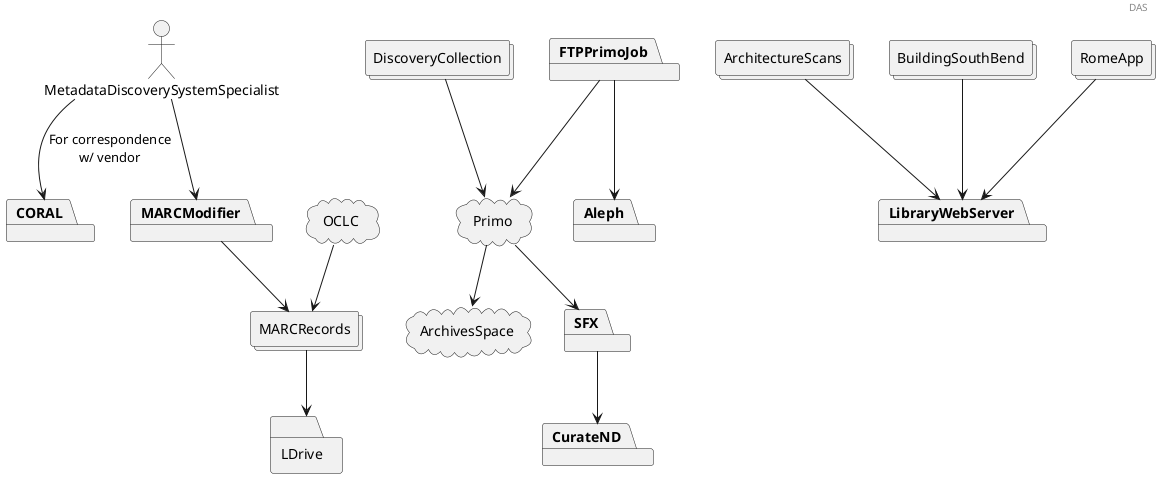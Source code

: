# Render via PlantUML
# Generated via plantuml-preview (https://github.com/peele/plantuml-preview) in Atom
# package
# node
# folder
# frame
# cloud
# database
# interface
@startuml

header DAS

actor MetadataDiscoverySystemSpecialist
cloud ArchivesSpace
cloud OCLC
cloud Primo
collections ArchitectureScans
collections BuildingSouthBend
collections DiscoveryCollection
collections MARCRecords
collections RomeApp
folder LDrive
package Aleph
package CORAL
package CurateND
package FTPPrimoJob
package LibraryWebServer
package MARCModifier
package SFX

ArchitectureScans --> LibraryWebServer
BuildingSouthBend --> LibraryWebServer
MetadataDiscoverySystemSpecialist --> MARCModifier
MetadataDiscoverySystemSpecialist --> CORAL : For correspondence\nw/ vendor
DiscoveryCollection --> Primo
FTPPrimoJob --> Aleph
FTPPrimoJob --> Primo
MARCModifier --> MARCRecords
MARCRecords --> LDrive
OCLC --> MARCRecords
Primo --> ArchivesSpace
Primo --> SFX
RomeApp --> LibraryWebServer
SFX --> CurateND


@enduml

